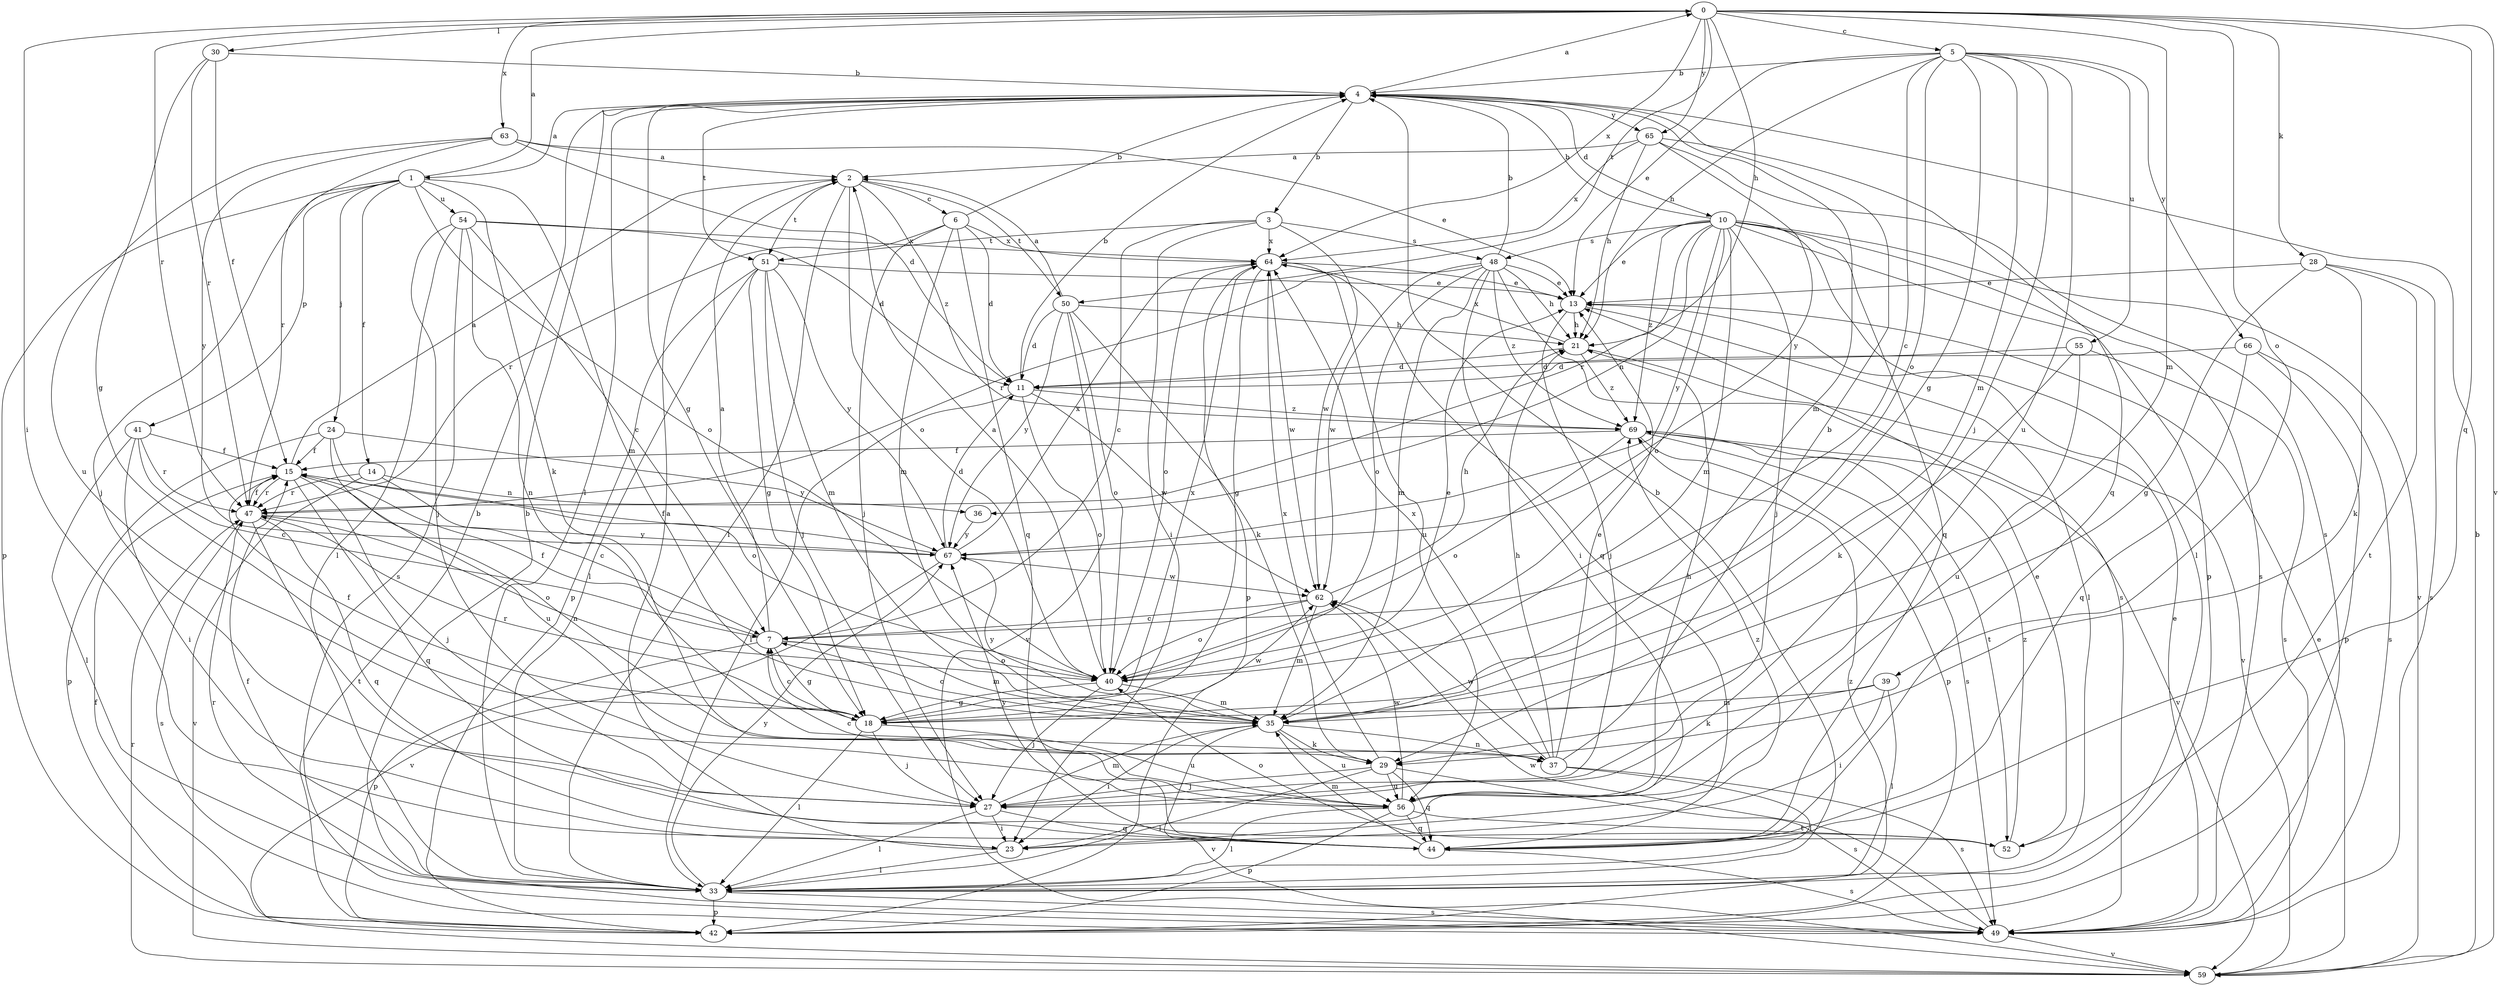 strict digraph  {
0;
1;
2;
3;
4;
5;
6;
7;
10;
11;
13;
14;
15;
18;
21;
23;
24;
27;
28;
29;
30;
33;
35;
36;
37;
39;
40;
41;
42;
44;
47;
48;
49;
50;
51;
52;
54;
55;
56;
59;
62;
63;
64;
65;
66;
67;
69;
0 -> 5  [label=c];
0 -> 21  [label=h];
0 -> 23  [label=i];
0 -> 28  [label=k];
0 -> 30  [label=l];
0 -> 35  [label=m];
0 -> 39  [label=o];
0 -> 44  [label=q];
0 -> 47  [label=r];
0 -> 50  [label=t];
0 -> 59  [label=v];
0 -> 63  [label=x];
0 -> 64  [label=x];
0 -> 65  [label=y];
1 -> 0  [label=a];
1 -> 14  [label=f];
1 -> 24  [label=j];
1 -> 27  [label=j];
1 -> 29  [label=k];
1 -> 35  [label=m];
1 -> 40  [label=o];
1 -> 41  [label=p];
1 -> 42  [label=p];
1 -> 54  [label=u];
2 -> 6  [label=c];
2 -> 33  [label=l];
2 -> 40  [label=o];
2 -> 50  [label=t];
2 -> 51  [label=t];
2 -> 69  [label=z];
3 -> 7  [label=c];
3 -> 23  [label=i];
3 -> 48  [label=s];
3 -> 51  [label=t];
3 -> 62  [label=w];
3 -> 64  [label=x];
4 -> 0  [label=a];
4 -> 1  [label=a];
4 -> 3  [label=b];
4 -> 10  [label=d];
4 -> 18  [label=g];
4 -> 33  [label=l];
4 -> 35  [label=m];
4 -> 51  [label=t];
4 -> 65  [label=y];
5 -> 4  [label=b];
5 -> 7  [label=c];
5 -> 13  [label=e];
5 -> 18  [label=g];
5 -> 21  [label=h];
5 -> 27  [label=j];
5 -> 35  [label=m];
5 -> 40  [label=o];
5 -> 55  [label=u];
5 -> 56  [label=u];
5 -> 66  [label=y];
6 -> 4  [label=b];
6 -> 11  [label=d];
6 -> 27  [label=j];
6 -> 35  [label=m];
6 -> 44  [label=q];
6 -> 47  [label=r];
6 -> 64  [label=x];
7 -> 2  [label=a];
7 -> 15  [label=f];
7 -> 18  [label=g];
7 -> 35  [label=m];
7 -> 40  [label=o];
7 -> 42  [label=p];
10 -> 4  [label=b];
10 -> 13  [label=e];
10 -> 27  [label=j];
10 -> 33  [label=l];
10 -> 35  [label=m];
10 -> 36  [label=n];
10 -> 40  [label=o];
10 -> 42  [label=p];
10 -> 44  [label=q];
10 -> 47  [label=r];
10 -> 48  [label=s];
10 -> 49  [label=s];
10 -> 59  [label=v];
10 -> 67  [label=y];
10 -> 69  [label=z];
11 -> 4  [label=b];
11 -> 33  [label=l];
11 -> 40  [label=o];
11 -> 62  [label=w];
11 -> 69  [label=z];
13 -> 21  [label=h];
13 -> 27  [label=j];
13 -> 33  [label=l];
14 -> 7  [label=c];
14 -> 36  [label=n];
14 -> 47  [label=r];
14 -> 59  [label=v];
15 -> 2  [label=a];
15 -> 27  [label=j];
15 -> 37  [label=n];
15 -> 44  [label=q];
15 -> 47  [label=r];
18 -> 7  [label=c];
18 -> 15  [label=f];
18 -> 27  [label=j];
18 -> 33  [label=l];
18 -> 47  [label=r];
18 -> 56  [label=u];
18 -> 62  [label=w];
18 -> 64  [label=x];
21 -> 11  [label=d];
21 -> 59  [label=v];
21 -> 64  [label=x];
21 -> 69  [label=z];
23 -> 2  [label=a];
23 -> 33  [label=l];
23 -> 69  [label=z];
24 -> 15  [label=f];
24 -> 40  [label=o];
24 -> 42  [label=p];
24 -> 56  [label=u];
24 -> 67  [label=y];
27 -> 23  [label=i];
27 -> 33  [label=l];
27 -> 35  [label=m];
27 -> 44  [label=q];
28 -> 13  [label=e];
28 -> 18  [label=g];
28 -> 29  [label=k];
28 -> 49  [label=s];
28 -> 52  [label=t];
29 -> 27  [label=j];
29 -> 33  [label=l];
29 -> 44  [label=q];
29 -> 49  [label=s];
29 -> 56  [label=u];
29 -> 64  [label=x];
30 -> 4  [label=b];
30 -> 15  [label=f];
30 -> 18  [label=g];
30 -> 47  [label=r];
33 -> 4  [label=b];
33 -> 15  [label=f];
33 -> 42  [label=p];
33 -> 47  [label=r];
33 -> 49  [label=s];
33 -> 67  [label=y];
35 -> 7  [label=c];
35 -> 23  [label=i];
35 -> 29  [label=k];
35 -> 37  [label=n];
35 -> 56  [label=u];
35 -> 59  [label=v];
35 -> 67  [label=y];
36 -> 67  [label=y];
37 -> 4  [label=b];
37 -> 13  [label=e];
37 -> 21  [label=h];
37 -> 33  [label=l];
37 -> 49  [label=s];
37 -> 62  [label=w];
37 -> 64  [label=x];
39 -> 23  [label=i];
39 -> 29  [label=k];
39 -> 33  [label=l];
39 -> 35  [label=m];
40 -> 2  [label=a];
40 -> 13  [label=e];
40 -> 18  [label=g];
40 -> 27  [label=j];
40 -> 35  [label=m];
41 -> 7  [label=c];
41 -> 15  [label=f];
41 -> 23  [label=i];
41 -> 33  [label=l];
41 -> 47  [label=r];
42 -> 4  [label=b];
42 -> 15  [label=f];
42 -> 69  [label=z];
44 -> 35  [label=m];
44 -> 49  [label=s];
44 -> 67  [label=y];
47 -> 15  [label=f];
47 -> 40  [label=o];
47 -> 44  [label=q];
47 -> 49  [label=s];
47 -> 52  [label=t];
47 -> 67  [label=y];
48 -> 4  [label=b];
48 -> 13  [label=e];
48 -> 21  [label=h];
48 -> 23  [label=i];
48 -> 35  [label=m];
48 -> 40  [label=o];
48 -> 47  [label=r];
48 -> 49  [label=s];
48 -> 62  [label=w];
48 -> 69  [label=z];
49 -> 4  [label=b];
49 -> 13  [label=e];
49 -> 59  [label=v];
49 -> 62  [label=w];
50 -> 2  [label=a];
50 -> 11  [label=d];
50 -> 21  [label=h];
50 -> 29  [label=k];
50 -> 40  [label=o];
50 -> 59  [label=v];
50 -> 67  [label=y];
51 -> 13  [label=e];
51 -> 18  [label=g];
51 -> 27  [label=j];
51 -> 33  [label=l];
51 -> 35  [label=m];
51 -> 42  [label=p];
51 -> 67  [label=y];
52 -> 13  [label=e];
52 -> 40  [label=o];
52 -> 69  [label=z];
54 -> 7  [label=c];
54 -> 11  [label=d];
54 -> 27  [label=j];
54 -> 33  [label=l];
54 -> 37  [label=n];
54 -> 49  [label=s];
54 -> 64  [label=x];
55 -> 11  [label=d];
55 -> 29  [label=k];
55 -> 49  [label=s];
55 -> 56  [label=u];
56 -> 7  [label=c];
56 -> 21  [label=h];
56 -> 33  [label=l];
56 -> 42  [label=p];
56 -> 44  [label=q];
56 -> 52  [label=t];
56 -> 62  [label=w];
59 -> 4  [label=b];
59 -> 13  [label=e];
59 -> 47  [label=r];
62 -> 7  [label=c];
62 -> 21  [label=h];
62 -> 35  [label=m];
62 -> 40  [label=o];
63 -> 2  [label=a];
63 -> 11  [label=d];
63 -> 13  [label=e];
63 -> 47  [label=r];
63 -> 56  [label=u];
63 -> 67  [label=y];
64 -> 13  [label=e];
64 -> 18  [label=g];
64 -> 40  [label=o];
64 -> 42  [label=p];
64 -> 44  [label=q];
64 -> 56  [label=u];
64 -> 62  [label=w];
65 -> 2  [label=a];
65 -> 21  [label=h];
65 -> 44  [label=q];
65 -> 49  [label=s];
65 -> 64  [label=x];
65 -> 67  [label=y];
66 -> 11  [label=d];
66 -> 42  [label=p];
66 -> 44  [label=q];
66 -> 49  [label=s];
67 -> 11  [label=d];
67 -> 15  [label=f];
67 -> 59  [label=v];
67 -> 62  [label=w];
67 -> 64  [label=x];
69 -> 15  [label=f];
69 -> 40  [label=o];
69 -> 42  [label=p];
69 -> 49  [label=s];
69 -> 52  [label=t];
69 -> 59  [label=v];
}
